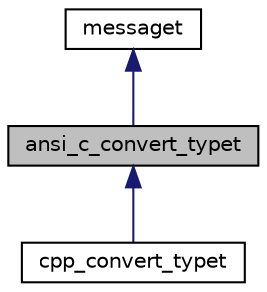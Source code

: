 digraph "ansi_c_convert_typet"
{
 // LATEX_PDF_SIZE
  bgcolor="transparent";
  edge [fontname="Helvetica",fontsize="10",labelfontname="Helvetica",labelfontsize="10"];
  node [fontname="Helvetica",fontsize="10",shape=record];
  Node1 [label="ansi_c_convert_typet",height=0.2,width=0.4,color="black", fillcolor="grey75", style="filled", fontcolor="black",tooltip=" "];
  Node2 -> Node1 [dir="back",color="midnightblue",fontsize="10",style="solid",fontname="Helvetica"];
  Node2 [label="messaget",height=0.2,width=0.4,color="black",URL="$classmessaget.html",tooltip="Class that provides messages with a built-in verbosity 'level'."];
  Node1 -> Node3 [dir="back",color="midnightblue",fontsize="10",style="solid",fontname="Helvetica"];
  Node3 [label="cpp_convert_typet",height=0.2,width=0.4,color="black",URL="$classcpp__convert__typet.html",tooltip=" "];
}
